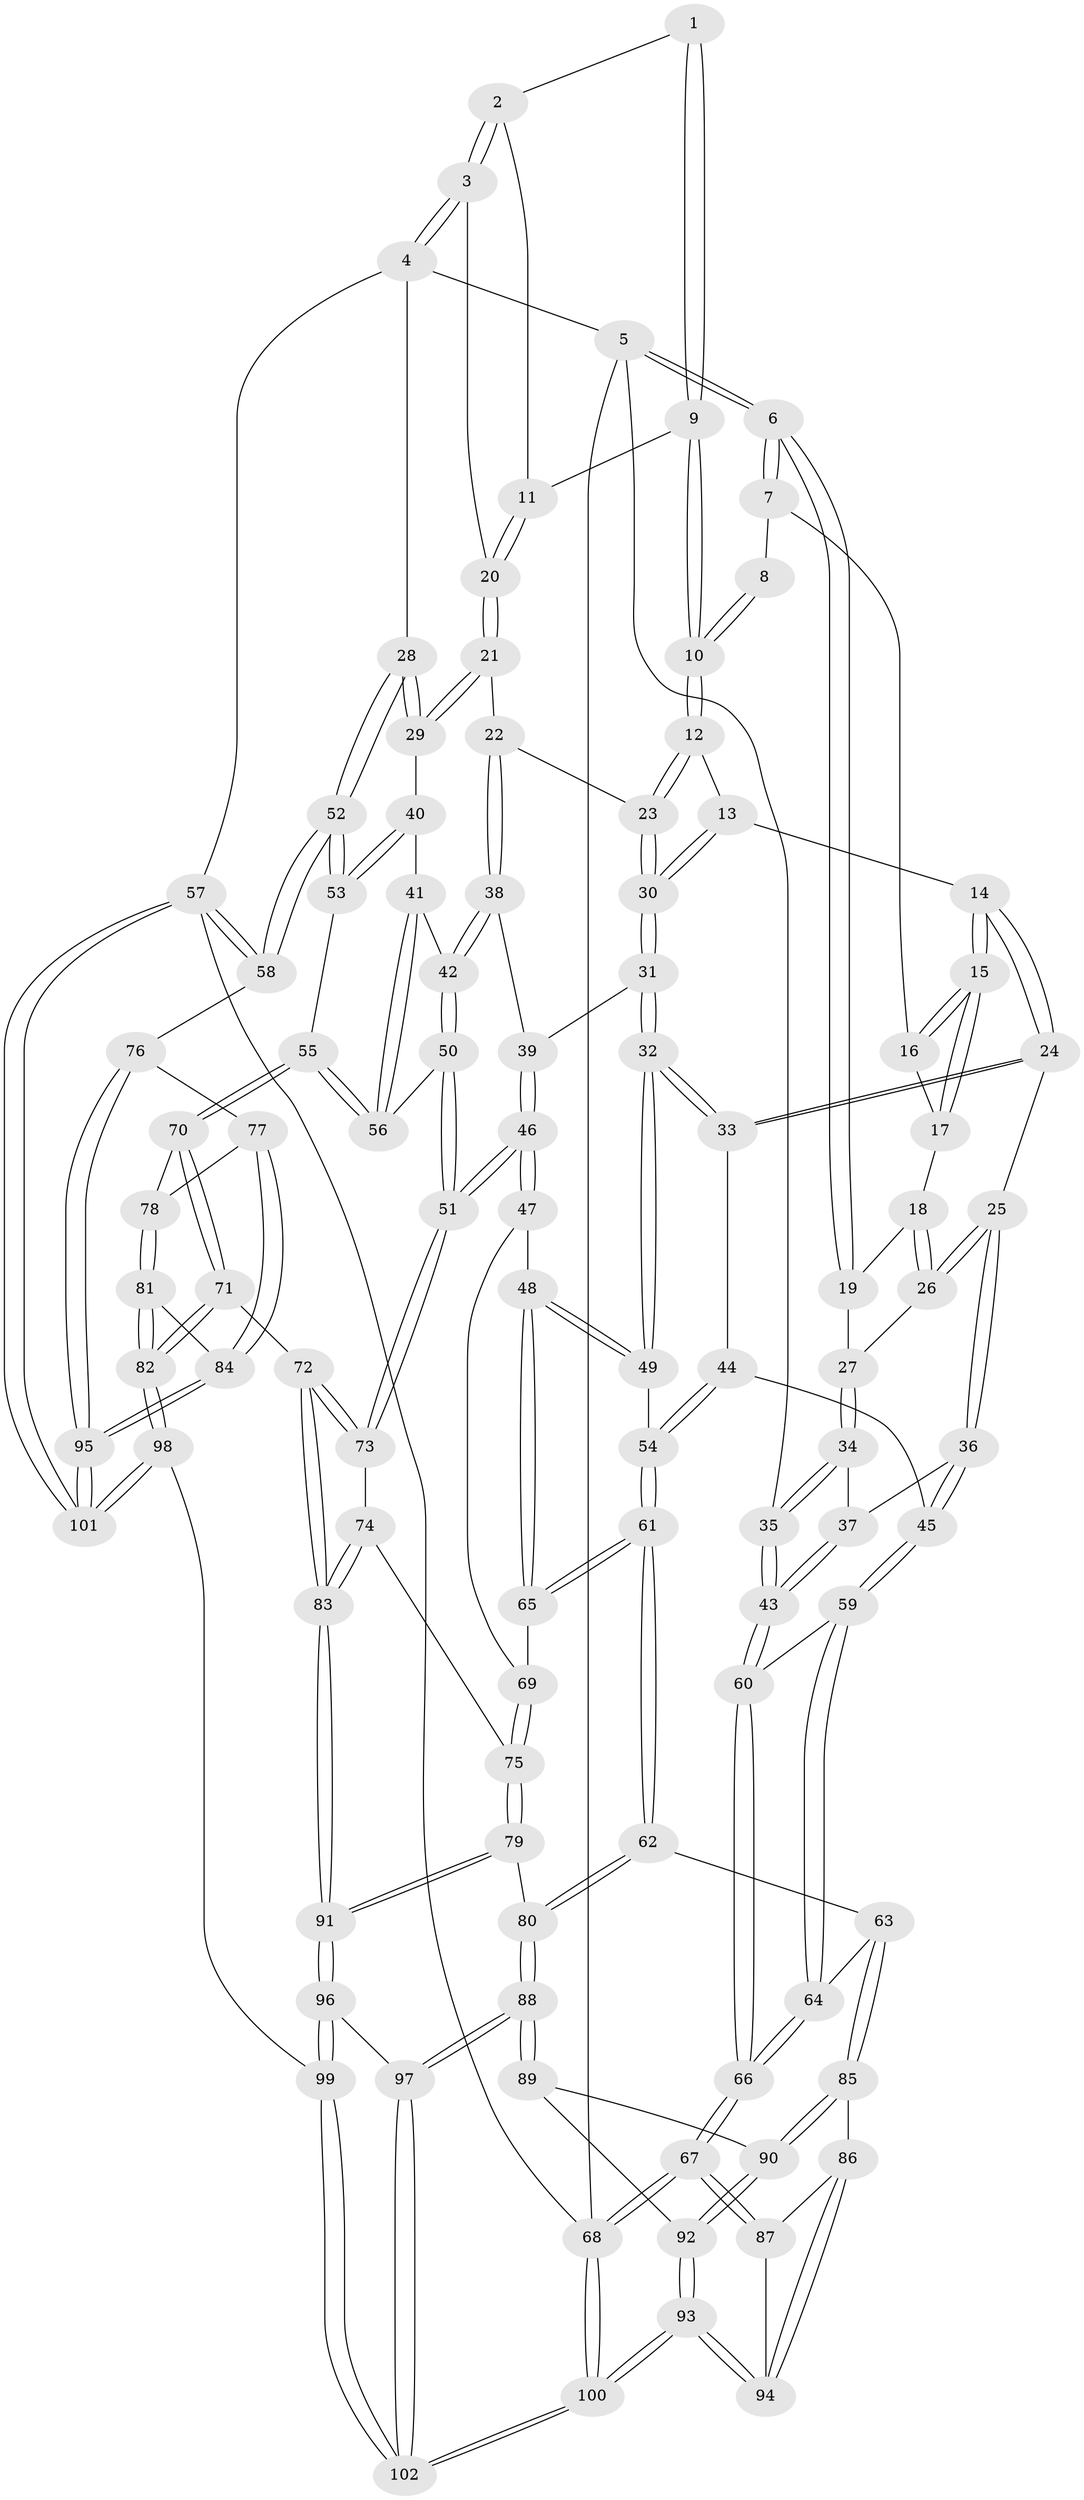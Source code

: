 // Generated by graph-tools (version 1.1) at 2025/27/03/09/25 03:27:14]
// undirected, 102 vertices, 252 edges
graph export_dot {
graph [start="1"]
  node [color=gray90,style=filled];
  1 [pos="+0.6287395873766959+0"];
  2 [pos="+0.7214593060953299+0"];
  3 [pos="+1+0"];
  4 [pos="+1+0"];
  5 [pos="+0+0"];
  6 [pos="+0+0"];
  7 [pos="+0.26886647653450035+0"];
  8 [pos="+0.4356736107718568+0"];
  9 [pos="+0.5386416141206348+0.07019821892986079"];
  10 [pos="+0.48643356012108896+0.09306218009837357"];
  11 [pos="+0.5741145374301878+0.06819774392032166"];
  12 [pos="+0.4514635790070185+0.15633223020583026"];
  13 [pos="+0.4223915222560867+0.1747552755614616"];
  14 [pos="+0.3985760122174641+0.17794511142871733"];
  15 [pos="+0.37190604168529035+0.147054012925436"];
  16 [pos="+0.2761466952727011+0"];
  17 [pos="+0.2203333565573904+0.10916811213468929"];
  18 [pos="+0.21744551789681194+0.11048518393902859"];
  19 [pos="+0+0"];
  20 [pos="+0.748038306902101+0.12018178994108315"];
  21 [pos="+0.7282868192293923+0.16669522196990938"];
  22 [pos="+0.6931822220671336+0.20486830033289427"];
  23 [pos="+0.6807210664001204+0.20781761659994005"];
  24 [pos="+0.3211326488256481+0.2842961201604984"];
  25 [pos="+0.24598321136191795+0.2888952327166509"];
  26 [pos="+0.14609650806911859+0.22570701138800428"];
  27 [pos="+0.13501692909810395+0.22502132753747"];
  28 [pos="+1+0.10606490555366387"];
  29 [pos="+0.898766795897469+0.3504094402472457"];
  30 [pos="+0.5430793045915968+0.33747630959268615"];
  31 [pos="+0.5427329742954675+0.3443541062882167"];
  32 [pos="+0.46264642109162585+0.43093042286133526"];
  33 [pos="+0.35521437645017095+0.3625672301101397"];
  34 [pos="+0.09972238753039735+0.2572653338220781"];
  35 [pos="+0+0.2962523219666419"];
  36 [pos="+0.15319356925591596+0.45242716829667023"];
  37 [pos="+0.08020938494177215+0.35747993206556045"];
  38 [pos="+0.7160376376247003+0.3493592731008521"];
  39 [pos="+0.634062791600044+0.4009526764533601"];
  40 [pos="+0.8908836388329265+0.36371162679151775"];
  41 [pos="+0.8178584248068491+0.39652270988350696"];
  42 [pos="+0.7848120367039841+0.4001912970271632"];
  43 [pos="+0+0.40239838746795664"];
  44 [pos="+0.32103387870545624+0.41884249682241953"];
  45 [pos="+0.1532223333228788+0.4564294600313875"];
  46 [pos="+0.634852970187524+0.5530806582474915"];
  47 [pos="+0.4828015564031246+0.49248504888011324"];
  48 [pos="+0.4783882566520234+0.4854163507387599"];
  49 [pos="+0.46855608061033+0.46500714393203085"];
  50 [pos="+0.7226148059917227+0.5180423482626646"];
  51 [pos="+0.6584893379083043+0.5802133232631956"];
  52 [pos="+1+0.5765394323633832"];
  53 [pos="+0.9609580574693876+0.5322127026681899"];
  54 [pos="+0.30769775906012437+0.516403092248973"];
  55 [pos="+0.8995183257728159+0.5639026256069805"];
  56 [pos="+0.8447872345077801+0.5186644435838564"];
  57 [pos="+1+1"];
  58 [pos="+1+0.6498459422626578"];
  59 [pos="+0.15234665938162806+0.46052600963381074"];
  60 [pos="+0+0.43158100029561924"];
  61 [pos="+0.2565732922588446+0.5968871052464204"];
  62 [pos="+0.24115068341884519+0.6107299727677433"];
  63 [pos="+0.19956137613655917+0.6162648576308009"];
  64 [pos="+0.17669551909407474+0.6009169686641804"];
  65 [pos="+0.2779579796886042+0.5911947190266702"];
  66 [pos="+0+0.6634615193963783"];
  67 [pos="+0+0.849795760521008"];
  68 [pos="+0+1"];
  69 [pos="+0.4514160773657531+0.5627624498371935"];
  70 [pos="+0.8454262429300793+0.64431432411747"];
  71 [pos="+0.721897739973027+0.6756441199008801"];
  72 [pos="+0.690757586701036+0.6545274091008084"];
  73 [pos="+0.6650765793022153+0.6192920162750744"];
  74 [pos="+0.4775660318194688+0.6831198850844531"];
  75 [pos="+0.4526783640227373+0.6876712550459975"];
  76 [pos="+0.9725733544461339+0.7171777358260006"];
  77 [pos="+0.9326160426758192+0.7107383768393718"];
  78 [pos="+0.8868660876404668+0.6794780968246276"];
  79 [pos="+0.43453919881814956+0.7036623406405161"];
  80 [pos="+0.40917371016961873+0.7076002907984362"];
  81 [pos="+0.8464194039668138+0.8229529925349458"];
  82 [pos="+0.7614500821435095+0.834269236147148"];
  83 [pos="+0.5831113779388617+0.780429310406607"];
  84 [pos="+0.8694145373254372+0.8222144959444101"];
  85 [pos="+0.19884699432526695+0.6321946699705447"];
  86 [pos="+0.19342452901973237+0.6404045481336984"];
  87 [pos="+0.07659253084257112+0.78626608297817"];
  88 [pos="+0.33969711543166053+0.843794249493319"];
  89 [pos="+0.29867212120141307+0.8228321095024599"];
  90 [pos="+0.20450490468201538+0.6594849187205304"];
  91 [pos="+0.536147784819807+0.872801560490352"];
  92 [pos="+0.1822876289932006+0.8465725893983858"];
  93 [pos="+0.16510472101076085+0.8670084973735"];
  94 [pos="+0.12009428543885493+0.8089787332728432"];
  95 [pos="+0.946092464162355+0.8558117991487141"];
  96 [pos="+0.5402677759330827+0.9506597624559391"];
  97 [pos="+0.34302612443201447+0.8543267252014773"];
  98 [pos="+0.6503959162185151+1"];
  99 [pos="+0.6428985467775093+1"];
  100 [pos="+0.04596746038720242+1"];
  101 [pos="+1+1"];
  102 [pos="+0.07968418959625295+1"];
  1 -- 2;
  1 -- 9;
  1 -- 9;
  2 -- 3;
  2 -- 3;
  2 -- 11;
  3 -- 4;
  3 -- 4;
  3 -- 20;
  4 -- 5;
  4 -- 28;
  4 -- 57;
  5 -- 6;
  5 -- 6;
  5 -- 35;
  5 -- 68;
  6 -- 7;
  6 -- 7;
  6 -- 19;
  6 -- 19;
  7 -- 8;
  7 -- 16;
  8 -- 10;
  8 -- 10;
  9 -- 10;
  9 -- 10;
  9 -- 11;
  10 -- 12;
  10 -- 12;
  11 -- 20;
  11 -- 20;
  12 -- 13;
  12 -- 23;
  12 -- 23;
  13 -- 14;
  13 -- 30;
  13 -- 30;
  14 -- 15;
  14 -- 15;
  14 -- 24;
  14 -- 24;
  15 -- 16;
  15 -- 16;
  15 -- 17;
  15 -- 17;
  16 -- 17;
  17 -- 18;
  18 -- 19;
  18 -- 26;
  18 -- 26;
  19 -- 27;
  20 -- 21;
  20 -- 21;
  21 -- 22;
  21 -- 29;
  21 -- 29;
  22 -- 23;
  22 -- 38;
  22 -- 38;
  23 -- 30;
  23 -- 30;
  24 -- 25;
  24 -- 33;
  24 -- 33;
  25 -- 26;
  25 -- 26;
  25 -- 36;
  25 -- 36;
  26 -- 27;
  27 -- 34;
  27 -- 34;
  28 -- 29;
  28 -- 29;
  28 -- 52;
  28 -- 52;
  29 -- 40;
  30 -- 31;
  30 -- 31;
  31 -- 32;
  31 -- 32;
  31 -- 39;
  32 -- 33;
  32 -- 33;
  32 -- 49;
  32 -- 49;
  33 -- 44;
  34 -- 35;
  34 -- 35;
  34 -- 37;
  35 -- 43;
  35 -- 43;
  36 -- 37;
  36 -- 45;
  36 -- 45;
  37 -- 43;
  37 -- 43;
  38 -- 39;
  38 -- 42;
  38 -- 42;
  39 -- 46;
  39 -- 46;
  40 -- 41;
  40 -- 53;
  40 -- 53;
  41 -- 42;
  41 -- 56;
  41 -- 56;
  42 -- 50;
  42 -- 50;
  43 -- 60;
  43 -- 60;
  44 -- 45;
  44 -- 54;
  44 -- 54;
  45 -- 59;
  45 -- 59;
  46 -- 47;
  46 -- 47;
  46 -- 51;
  46 -- 51;
  47 -- 48;
  47 -- 69;
  48 -- 49;
  48 -- 49;
  48 -- 65;
  48 -- 65;
  49 -- 54;
  50 -- 51;
  50 -- 51;
  50 -- 56;
  51 -- 73;
  51 -- 73;
  52 -- 53;
  52 -- 53;
  52 -- 58;
  52 -- 58;
  53 -- 55;
  54 -- 61;
  54 -- 61;
  55 -- 56;
  55 -- 56;
  55 -- 70;
  55 -- 70;
  57 -- 58;
  57 -- 58;
  57 -- 101;
  57 -- 101;
  57 -- 68;
  58 -- 76;
  59 -- 60;
  59 -- 64;
  59 -- 64;
  60 -- 66;
  60 -- 66;
  61 -- 62;
  61 -- 62;
  61 -- 65;
  61 -- 65;
  62 -- 63;
  62 -- 80;
  62 -- 80;
  63 -- 64;
  63 -- 85;
  63 -- 85;
  64 -- 66;
  64 -- 66;
  65 -- 69;
  66 -- 67;
  66 -- 67;
  67 -- 68;
  67 -- 68;
  67 -- 87;
  67 -- 87;
  68 -- 100;
  68 -- 100;
  69 -- 75;
  69 -- 75;
  70 -- 71;
  70 -- 71;
  70 -- 78;
  71 -- 72;
  71 -- 82;
  71 -- 82;
  72 -- 73;
  72 -- 73;
  72 -- 83;
  72 -- 83;
  73 -- 74;
  74 -- 75;
  74 -- 83;
  74 -- 83;
  75 -- 79;
  75 -- 79;
  76 -- 77;
  76 -- 95;
  76 -- 95;
  77 -- 78;
  77 -- 84;
  77 -- 84;
  78 -- 81;
  78 -- 81;
  79 -- 80;
  79 -- 91;
  79 -- 91;
  80 -- 88;
  80 -- 88;
  81 -- 82;
  81 -- 82;
  81 -- 84;
  82 -- 98;
  82 -- 98;
  83 -- 91;
  83 -- 91;
  84 -- 95;
  84 -- 95;
  85 -- 86;
  85 -- 90;
  85 -- 90;
  86 -- 87;
  86 -- 94;
  86 -- 94;
  87 -- 94;
  88 -- 89;
  88 -- 89;
  88 -- 97;
  88 -- 97;
  89 -- 90;
  89 -- 92;
  90 -- 92;
  90 -- 92;
  91 -- 96;
  91 -- 96;
  92 -- 93;
  92 -- 93;
  93 -- 94;
  93 -- 94;
  93 -- 100;
  93 -- 100;
  95 -- 101;
  95 -- 101;
  96 -- 97;
  96 -- 99;
  96 -- 99;
  97 -- 102;
  97 -- 102;
  98 -- 99;
  98 -- 101;
  98 -- 101;
  99 -- 102;
  99 -- 102;
  100 -- 102;
  100 -- 102;
}
